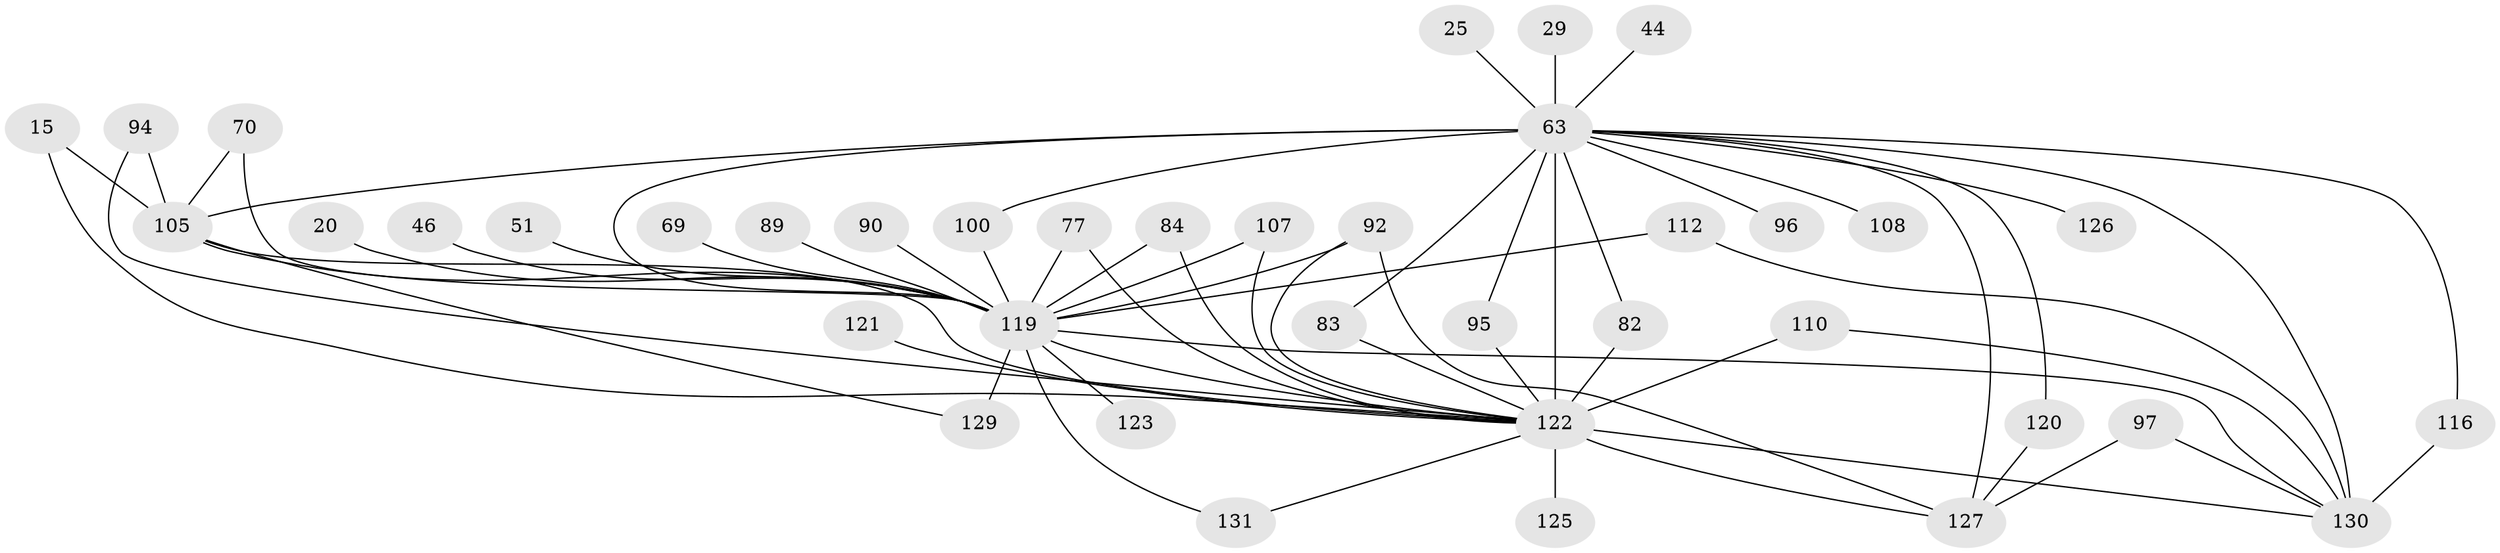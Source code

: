 // original degree distribution, {13: 0.007633587786259542, 18: 0.007633587786259542, 25: 0.007633587786259542, 23: 0.007633587786259542, 26: 0.007633587786259542, 36: 0.007633587786259542, 12: 0.007633587786259542, 24: 0.007633587786259542, 28: 0.007633587786259542, 34: 0.007633587786259542, 3: 0.31297709923664124, 10: 0.007633587786259542, 4: 0.05343511450381679, 2: 0.4961832061068702, 7: 0.022900763358778626, 6: 0.022900763358778626, 5: 0.007633587786259542}
// Generated by graph-tools (version 1.1) at 2025/47/03/04/25 21:47:05]
// undirected, 39 vertices, 63 edges
graph export_dot {
graph [start="1"]
  node [color=gray90,style=filled];
  15;
  20;
  25;
  29;
  44 [super="+28"];
  46;
  51;
  63 [super="+52+18+27+34+48"];
  69;
  70;
  77;
  82 [super="+65"];
  83 [super="+12"];
  84;
  89;
  90;
  92 [super="+33+72+60"];
  94 [super="+88"];
  95;
  96;
  97;
  100 [super="+91"];
  105 [super="+59+76+102+7"];
  107 [super="+45"];
  108 [super="+101+57"];
  110;
  112 [super="+79"];
  116;
  119 [super="+71+98+109+9+115+35"];
  120;
  121;
  122 [super="+24+37+99+23+78+114+117"];
  123;
  125;
  126 [super="+111"];
  127 [super="+85+113+124+87+103"];
  129 [super="+81"];
  130 [super="+55+49+128"];
  131;
  15 -- 105;
  15 -- 122;
  20 -- 119 [weight=2];
  25 -- 63 [weight=2];
  29 -- 63 [weight=2];
  44 -- 63 [weight=3];
  46 -- 119;
  51 -- 119 [weight=2];
  63 -- 95;
  63 -- 96;
  63 -- 116;
  63 -- 120;
  63 -- 126 [weight=2];
  63 -- 108 [weight=3];
  63 -- 127 [weight=9];
  63 -- 122 [weight=26];
  63 -- 119 [weight=6];
  63 -- 130 [weight=13];
  63 -- 82;
  63 -- 83;
  63 -- 100 [weight=2];
  63 -- 105 [weight=7];
  69 -- 119;
  70 -- 119;
  70 -- 105;
  77 -- 119;
  77 -- 122;
  82 -- 122;
  83 -- 122 [weight=2];
  84 -- 119;
  84 -- 122;
  89 -- 119 [weight=3];
  90 -- 119 [weight=2];
  92 -- 119 [weight=3];
  92 -- 127;
  92 -- 122;
  94 -- 105;
  94 -- 122 [weight=2];
  95 -- 122;
  97 -- 127;
  97 -- 130;
  100 -- 119 [weight=3];
  105 -- 119 [weight=9];
  105 -- 129;
  105 -- 122 [weight=9];
  107 -- 119 [weight=2];
  107 -- 122;
  110 -- 130;
  110 -- 122;
  112 -- 119 [weight=3];
  112 -- 130;
  116 -- 130;
  119 -- 129 [weight=2];
  119 -- 130 [weight=9];
  119 -- 131;
  119 -- 122 [weight=11];
  119 -- 123;
  120 -- 127;
  121 -- 122;
  122 -- 130 [weight=2];
  122 -- 131;
  122 -- 127 [weight=6];
  122 -- 125 [weight=2];
}
